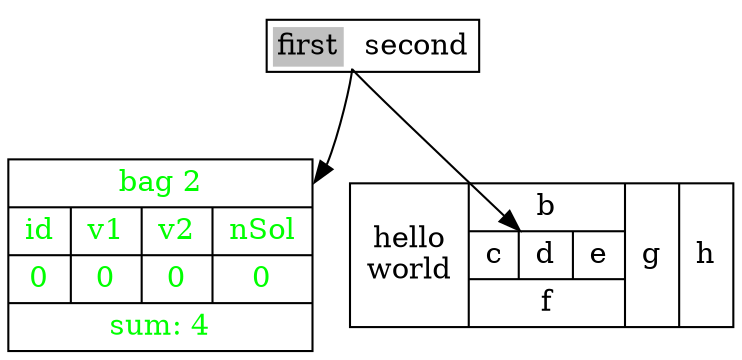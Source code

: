 digraph structs {
	node [shape=plaintext]
	struct1 [label=<<TABLE BORDER="1" CELLBORDER="0" CELLSPACING="2">
                           <TR><TD BGCOLOR="gray">first</TD><TD PORT="f1"></TD><TD>second</TD></TR>
                       </TABLE>>]
	node [shape=record]
	edge [arrowType=halfopen splines=line]
	struct2 [label="{<f0> bag 2|{{id|0}|{v1|0}|{ v2|0}|{ nSol|0}}|sum: 4}" fontcolor=green]
	struct3 [label="hello\nworld |{ b |{c|<here> d|e}| f}| g | h"]
	struct1:f1 -> struct2:f0
	struct1:f1 -> struct3:here
}